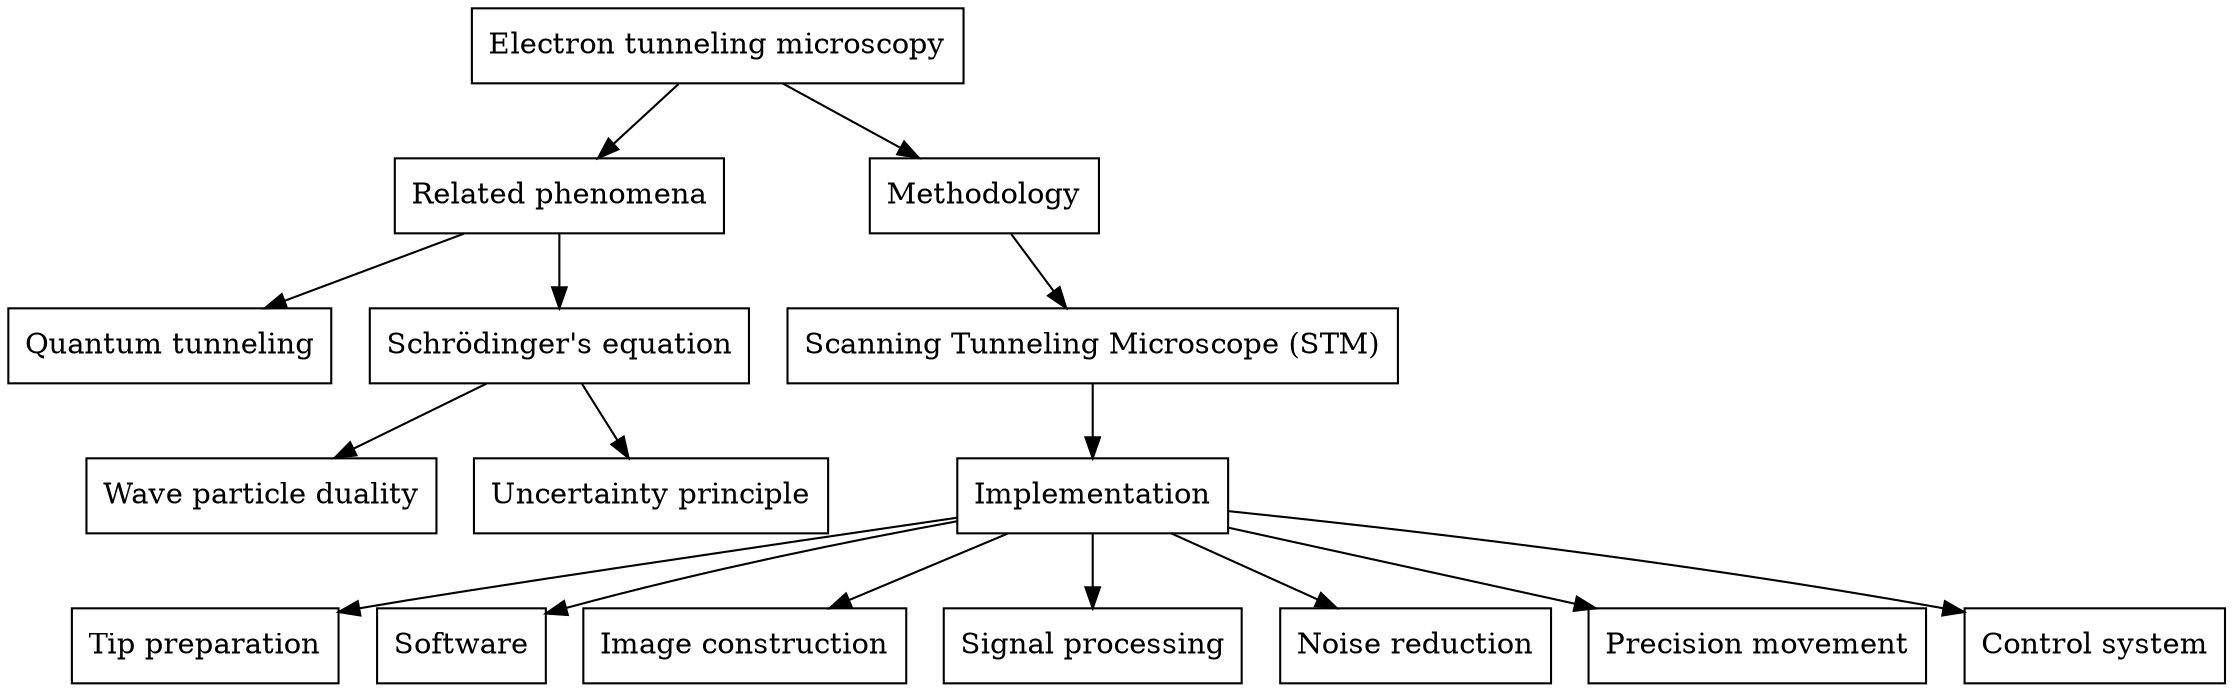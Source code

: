 
digraph Tunnelointimikroskopia {
    node [shape=box];  // Default node style
    main [label="Electron tunneling microscopy"];
    phenomena [label="Related phenomena"];
    methods [label="Methodology"];
    stm [label="Scanning Tunneling Microscope (STM)"]
    
    q_tunnel [label="Quantum tunneling"]
    schrodinger [label="Schrödinger's equation"]
    wave_particle [label="Wave particle duality"]
    uncertainty [label="Uncertainty principle"];
    
    main -> methods;
    methods -> stm;
    # Phenomena
    main -> phenomena;
    phenomena -> q_tunnel;
    
    phenomena -> schrodinger;
    schrodinger -> wave_particle;
    schrodinger -> uncertainty;
    
    # Implementation maybe???
    implementation [label="Implementation"];
    stm -> implementation;
    
    tip [label="Tip preparation"]
    software [label="Software"]
    image_constr [label="Image construction"]
    signal [label="Signal processing"]
    vibration [label="Noise reduction"]
    piezo [label="Precision movement"]
    feedback [label="Control system"]
    
    implementation -> feedback;
    implementation -> piezo;
    implementation -> vibration;
    implementation -> signal;
    implementation -> image_constr;
    implementation -> software;
    implementation -> tip;
    
}
